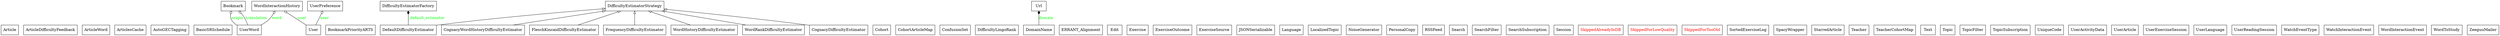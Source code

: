 digraph "classes" {
rankdir=BT
charset="utf-8"
"zeeguu.core.model.article.Article" [color="black", fontcolor="black", label=<Article>, shape="record", style="solid"];
"zeeguu.core.model.article_difficulty_feedback.ArticleDifficultyFeedback" [color="black", fontcolor="black", label=<ArticleDifficultyFeedback>, shape="record", style="solid"];
"zeeguu.core.model.article_word.ArticleWord" [color="black", fontcolor="black", label=<ArticleWord>, shape="record", style="solid"];
"zeeguu.core.model.articles_cache.ArticlesCache" [color="black", fontcolor="black", label=<ArticlesCache>, shape="record", style="solid"];
"zeeguu.core.nlp_pipeline.automatic_gec_tagging.AutoGECTagging" [color="black", fontcolor="black", label=<AutoGECTagging>, shape="record", style="solid"];
"zeeguu.core.word_scheduling.basicSR.basicSR.BasicSRSchedule" [color="black", fontcolor="black", label=<BasicSRSchedule>, shape="record", style="solid"];
"zeeguu.core.model.bookmark.Bookmark" [color="black", fontcolor="black", label=<Bookmark>, shape="record", style="solid"];
"zeeguu.core.model.bookmark_priority_arts.BookmarkPriorityARTS" [color="black", fontcolor="black", label=<BookmarkPriorityARTS>, shape="record", style="solid"];
"zeeguu.core.language.strategies.cognacy_difficulty_estimator.CognacyDifficultyEstimator" [color="black", fontcolor="black", label=<CognacyDifficultyEstimator>, shape="record", style="solid"];
"zeeguu.core.language.strategies.cognacy_wh_difficulty_estimator.CognacyWordHistoryDifficultyEstimator" [color="black", fontcolor="black", label=<CognacyWordHistoryDifficultyEstimator>, shape="record", style="solid"];
"zeeguu.core.model.cohort.Cohort" [color="black", fontcolor="black", label=<Cohort>, shape="record", style="solid"];
"zeeguu.core.model.cohort_article_map.CohortArticleMap" [color="black", fontcolor="black", label=<CohortArticleMap>, shape="record", style="solid"];
"zeeguu.core.nlp_pipeline.confusion_set.ConfusionSet" [color="black", fontcolor="black", label=<ConfusionSet>, shape="record", style="solid"];
"zeeguu.core.language.strategies.default_difficulty_estimator.DefaultDifficultyEstimator" [color="black", fontcolor="black", label=<DefaultDifficultyEstimator>, shape="record", style="solid"];
"zeeguu.core.language.difficulty_estimator_factory.DifficultyEstimatorFactory" [color="black", fontcolor="black", label=<DifficultyEstimatorFactory>, shape="record", style="solid"];
"zeeguu.core.language.difficulty_estimator_strategy.DifficultyEstimatorStrategy" [color="black", fontcolor="black", label=<DifficultyEstimatorStrategy>, shape="record", style="solid"];
"zeeguu.core.model.difficulty_lingo_rank.DifficultyLingoRank" [color="black", fontcolor="black", label=<DifficultyLingoRank>, shape="record", style="solid"];
"zeeguu.core.model.domain_name.DomainName" [color="black", fontcolor="black", label=<DomainName>, shape="record", style="solid"];
"zeeguu.core.nlp_pipeline.alignment_errant.ERRANT_Alignment" [color="black", fontcolor="black", label=<ERRANT_Alignment>, shape="record", style="solid"];
"zeeguu.core.nlp_pipeline.edit_errant.Edit" [color="black", fontcolor="black", label=<Edit>, shape="record", style="solid"];
"zeeguu.core.model.exercise.Exercise" [color="black", fontcolor="black", label=<Exercise>, shape="record", style="solid"];
"zeeguu.core.model.exercise_outcome.ExerciseOutcome" [color="black", fontcolor="black", label=<ExerciseOutcome>, shape="record", style="solid"];
"zeeguu.core.model.exercise_source.ExerciseSource" [color="black", fontcolor="black", label=<ExerciseSource>, shape="record", style="solid"];
"zeeguu.core.language.strategies.flesch_kincaid_difficulty_estimator.FleschKincaidDifficultyEstimator" [color="black", fontcolor="black", label=<FleschKincaidDifficultyEstimator>, shape="record", style="solid"];
"zeeguu.core.language.strategies.frequency_difficulty_estimator.FrequencyDifficultyEstimator" [color="black", fontcolor="black", label=<FrequencyDifficultyEstimator>, shape="record", style="solid"];
"zeeguu.core.util.encoding.JSONSerializable" [color="black", fontcolor="black", label=<JSONSerializable>, shape="record", style="solid"];
"zeeguu.core.model.language.Language" [color="black", fontcolor="black", label=<Language>, shape="record", style="solid"];
"zeeguu.core.model.localized_topic.LocalizedTopic" [color="black", fontcolor="black", label=<LocalizedTopic>, shape="record", style="solid"];
"zeeguu.core.nlp_pipeline.confusion_generator.NoiseGenerator" [color="black", fontcolor="black", label=<NoiseGenerator>, shape="record", style="solid"];
"zeeguu.core.model.personal_copy.PersonalCopy" [color="black", fontcolor="black", label=<PersonalCopy>, shape="record", style="solid"];
"zeeguu.core.model.feed.RSSFeed" [color="black", fontcolor="black", label=<RSSFeed>, shape="record", style="solid"];
"zeeguu.core.model.search.Search" [color="black", fontcolor="black", label=<Search>, shape="record", style="solid"];
"zeeguu.core.model.search_filter.SearchFilter" [color="black", fontcolor="black", label=<SearchFilter>, shape="record", style="solid"];
"zeeguu.core.model.search_subscription.SearchSubscription" [color="black", fontcolor="black", label=<SearchSubscription>, shape="record", style="solid"];
"zeeguu.core.model.session.Session" [color="black", fontcolor="black", label=<Session>, shape="record", style="solid"];
"zeeguu.core.content_retriever.article_downloader.SkippedAlreadyInDB" [color="black", fontcolor="red", label=<SkippedAlreadyInDB>, shape="record", style="solid"];
"zeeguu.core.content_retriever.article_downloader.SkippedForLowQuality" [color="black", fontcolor="red", label=<SkippedForLowQuality>, shape="record", style="solid"];
"zeeguu.core.content_retriever.article_downloader.SkippedForTooOld" [color="black", fontcolor="red", label=<SkippedForTooOld>, shape="record", style="solid"];
"zeeguu.core.model.sorted_exercise_log.SortedExerciseLog" [color="black", fontcolor="black", label=<SortedExerciseLog>, shape="record", style="solid"];
"zeeguu.core.nlp_pipeline.spacy_wrapper.SpacyWrapper" [color="black", fontcolor="black", label=<SpacyWrapper>, shape="record", style="solid"];
"zeeguu.core.model.starred_article.StarredArticle" [color="black", fontcolor="black", label=<StarredArticle>, shape="record", style="solid"];
"zeeguu.core.model.teacher.Teacher" [color="black", fontcolor="black", label=<Teacher>, shape="record", style="solid"];
"zeeguu.core.model.teacher_cohort_map.TeacherCohortMap" [color="black", fontcolor="black", label=<TeacherCohortMap>, shape="record", style="solid"];
"zeeguu.core.model.text.Text" [color="black", fontcolor="black", label=<Text>, shape="record", style="solid"];
"zeeguu.core.model.topic.Topic" [color="black", fontcolor="black", label=<Topic>, shape="record", style="solid"];
"zeeguu.core.model.topic_filter.TopicFilter" [color="black", fontcolor="black", label=<TopicFilter>, shape="record", style="solid"];
"zeeguu.core.model.topic_subscription.TopicSubscription" [color="black", fontcolor="black", label=<TopicSubscription>, shape="record", style="solid"];
"zeeguu.core.model.unique_code.UniqueCode" [color="black", fontcolor="black", label=<UniqueCode>, shape="record", style="solid"];
"zeeguu.core.model.url.Url" [color="black", fontcolor="black", label=<Url>, shape="record", style="solid"];
"zeeguu.core.model.user.User" [color="black", fontcolor="black", label=<User>, shape="record", style="solid"];
"zeeguu.core.model.user_activitiy_data.UserActivityData" [color="black", fontcolor="black", label=<UserActivityData>, shape="record", style="solid"];
"zeeguu.core.model.user_article.UserArticle" [color="black", fontcolor="black", label=<UserArticle>, shape="record", style="solid"];
"zeeguu.core.model.user_exercise_session.UserExerciseSession" [color="black", fontcolor="black", label=<UserExerciseSession>, shape="record", style="solid"];
"zeeguu.core.model.user_language.UserLanguage" [color="black", fontcolor="black", label=<UserLanguage>, shape="record", style="solid"];
"zeeguu.core.model.user_preference.UserPreference" [color="black", fontcolor="black", label=<UserPreference>, shape="record", style="solid"];
"zeeguu.core.model.user_reading_session.UserReadingSession" [color="black", fontcolor="black", label=<UserReadingSession>, shape="record", style="solid"];
"zeeguu.core.model.user_word.UserWord" [color="black", fontcolor="black", label=<UserWord>, shape="record", style="solid"];
"zeeguu.core.model.smartwatch.watch_event_type.WatchEventType" [color="black", fontcolor="black", label=<WatchEventType>, shape="record", style="solid"];
"zeeguu.core.model.smartwatch.watch_interaction_event.WatchInteractionEvent" [color="black", fontcolor="black", label=<WatchInteractionEvent>, shape="record", style="solid"];
"zeeguu.core.language.strategies.word_history_difficulty_estimator.WordHistoryDifficultyEstimator" [color="black", fontcolor="black", label=<WordHistoryDifficultyEstimator>, shape="record", style="solid"];
"zeeguu.core.model.word_knowledge.word_interaction_history.WordInteractionEvent" [color="black", fontcolor="black", label=<WordInteractionEvent>, shape="record", style="solid"];
"zeeguu.core.model.word_knowledge.word_interaction_history.WordInteractionHistory" [color="black", fontcolor="black", label=<WordInteractionHistory>, shape="record", style="solid"];
"zeeguu.core.language.strategies.word_rank_difficulty_estimator.WordRankDifficultyEstimator" [color="black", fontcolor="black", label=<WordRankDifficultyEstimator>, shape="record", style="solid"];
"zeeguu.core.model.word_to_study.WordToStudy" [color="black", fontcolor="black", label=<WordToStudy>, shape="record", style="solid"];
"zeeguu.core.emailer.zeeguu_mailer.ZeeguuMailer" [color="black", fontcolor="black", label=<ZeeguuMailer>, shape="record", style="solid"];
"zeeguu.core.language.strategies.cognacy_difficulty_estimator.CognacyDifficultyEstimator" -> "zeeguu.core.language.difficulty_estimator_strategy.DifficultyEstimatorStrategy" [arrowhead="empty", arrowtail="none"];
"zeeguu.core.language.strategies.cognacy_wh_difficulty_estimator.CognacyWordHistoryDifficultyEstimator" -> "zeeguu.core.language.difficulty_estimator_strategy.DifficultyEstimatorStrategy" [arrowhead="empty", arrowtail="none"];
"zeeguu.core.language.strategies.default_difficulty_estimator.DefaultDifficultyEstimator" -> "zeeguu.core.language.difficulty_estimator_strategy.DifficultyEstimatorStrategy" [arrowhead="empty", arrowtail="none"];
"zeeguu.core.language.strategies.flesch_kincaid_difficulty_estimator.FleschKincaidDifficultyEstimator" -> "zeeguu.core.language.difficulty_estimator_strategy.DifficultyEstimatorStrategy" [arrowhead="empty", arrowtail="none"];
"zeeguu.core.language.strategies.frequency_difficulty_estimator.FrequencyDifficultyEstimator" -> "zeeguu.core.language.difficulty_estimator_strategy.DifficultyEstimatorStrategy" [arrowhead="empty", arrowtail="none"];
"zeeguu.core.language.strategies.word_history_difficulty_estimator.WordHistoryDifficultyEstimator" -> "zeeguu.core.language.difficulty_estimator_strategy.DifficultyEstimatorStrategy" [arrowhead="empty", arrowtail="none"];
"zeeguu.core.language.strategies.word_rank_difficulty_estimator.WordRankDifficultyEstimator" -> "zeeguu.core.language.difficulty_estimator_strategy.DifficultyEstimatorStrategy" [arrowhead="empty", arrowtail="none"];
"zeeguu.core.language.strategies.default_difficulty_estimator.DefaultDifficultyEstimator" -> "zeeguu.core.language.difficulty_estimator_factory.DifficultyEstimatorFactory" [arrowhead="diamond", arrowtail="none", fontcolor="green", label="_default_estimator", style="solid"];
"zeeguu.core.model.domain_name.DomainName" -> "zeeguu.core.model.url.Url" [arrowhead="diamond", arrowtail="none", fontcolor="green", label="domain", style="solid"];
"zeeguu.core.model.user.User" -> "zeeguu.core.model.user_preference.UserPreference" [arrowhead="odiamond", arrowtail="none", fontcolor="green", label="user", style="solid"];
"zeeguu.core.model.user.User" -> "zeeguu.core.model.word_knowledge.word_interaction_history.WordInteractionHistory" [arrowhead="odiamond", arrowtail="none", fontcolor="green", label="user", style="solid"];
"zeeguu.core.model.user_word.UserWord" -> "zeeguu.core.model.bookmark.Bookmark" [arrowhead="odiamond", arrowtail="none", fontcolor="green", label="origin", style="solid"];
"zeeguu.core.model.user_word.UserWord" -> "zeeguu.core.model.bookmark.Bookmark" [arrowhead="odiamond", arrowtail="none", fontcolor="green", label="translation", style="solid"];
"zeeguu.core.model.user_word.UserWord" -> "zeeguu.core.model.word_knowledge.word_interaction_history.WordInteractionHistory" [arrowhead="odiamond", arrowtail="none", fontcolor="green", label="word", style="solid"];
}
